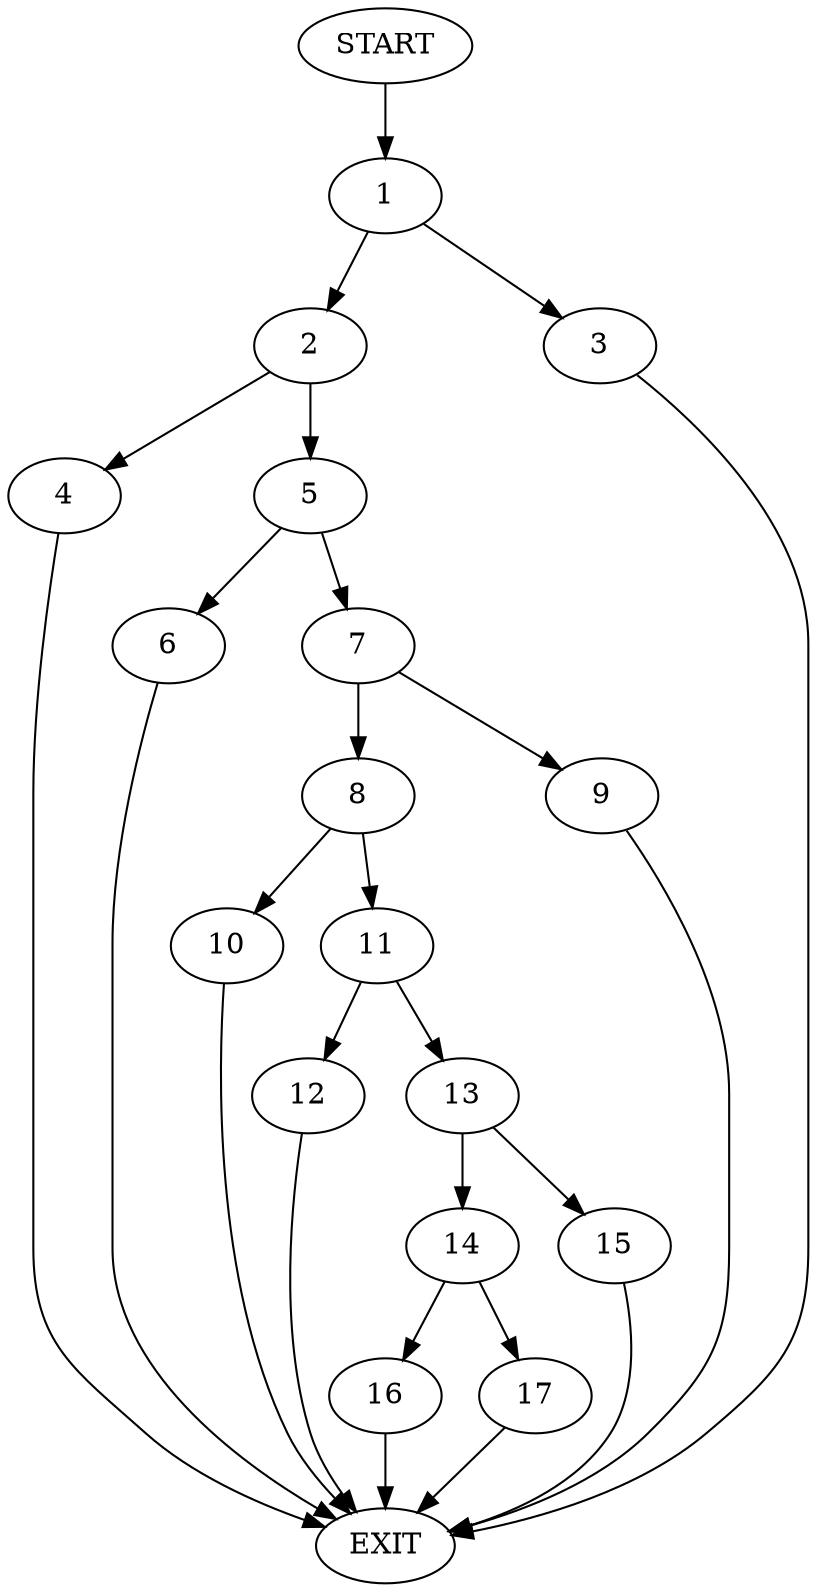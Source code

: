 digraph {
0 [label="START"]
18 [label="EXIT"]
0 -> 1
1 -> 2
1 -> 3
3 -> 18
2 -> 4
2 -> 5
4 -> 18
5 -> 6
5 -> 7
6 -> 18
7 -> 8
7 -> 9
8 -> 10
8 -> 11
9 -> 18
11 -> 12
11 -> 13
10 -> 18
13 -> 14
13 -> 15
12 -> 18
14 -> 16
14 -> 17
15 -> 18
17 -> 18
16 -> 18
}
